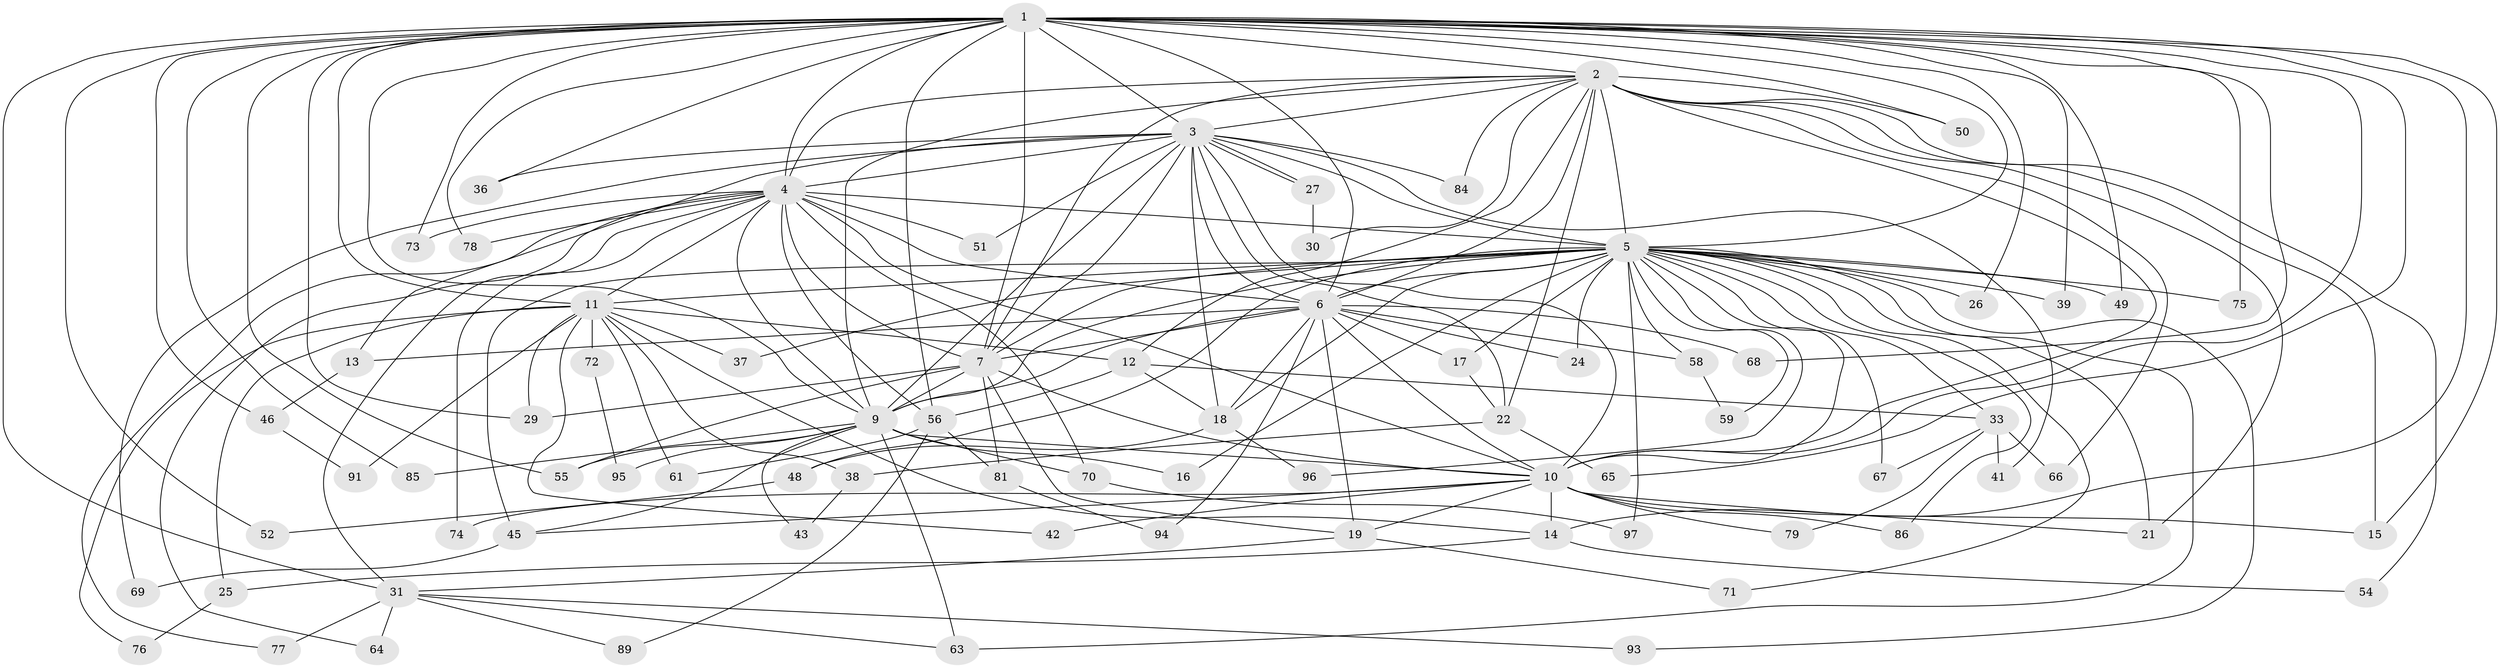 // Generated by graph-tools (version 1.1) at 2025/51/02/27/25 19:51:46]
// undirected, 76 vertices, 183 edges
graph export_dot {
graph [start="1"]
  node [color=gray90,style=filled];
  1 [super="+60"];
  2 [super="+23"];
  3 [super="+44"];
  4 [super="+20"];
  5 [super="+8"];
  6 [super="+28"];
  7 [super="+92"];
  9 [super="+88"];
  10 [super="+47"];
  11 [super="+57"];
  12 [super="+83"];
  13;
  14 [super="+80"];
  15;
  16;
  17;
  18 [super="+34"];
  19 [super="+53"];
  21;
  22 [super="+32"];
  24;
  25;
  26;
  27;
  29 [super="+40"];
  30;
  31 [super="+35"];
  33;
  36;
  37;
  38;
  39;
  41;
  42;
  43;
  45 [super="+82"];
  46;
  48;
  49;
  50;
  51;
  52;
  54;
  55 [super="+90"];
  56 [super="+62"];
  58;
  59;
  61;
  63 [super="+87"];
  64;
  65;
  66;
  67;
  68;
  69;
  70;
  71;
  72;
  73;
  74;
  75;
  76;
  77;
  78;
  79;
  81;
  84;
  85;
  86;
  89;
  91;
  93;
  94;
  95;
  96;
  97;
  1 -- 2;
  1 -- 3;
  1 -- 4 [weight=2];
  1 -- 5 [weight=2];
  1 -- 6;
  1 -- 7 [weight=2];
  1 -- 9;
  1 -- 10;
  1 -- 11;
  1 -- 26;
  1 -- 31;
  1 -- 36;
  1 -- 39;
  1 -- 46;
  1 -- 49;
  1 -- 50;
  1 -- 52;
  1 -- 55;
  1 -- 56;
  1 -- 65;
  1 -- 68;
  1 -- 75;
  1 -- 78;
  1 -- 85;
  1 -- 29;
  1 -- 73;
  1 -- 15;
  1 -- 14;
  2 -- 3;
  2 -- 4;
  2 -- 5 [weight=2];
  2 -- 6;
  2 -- 7;
  2 -- 9;
  2 -- 10 [weight=2];
  2 -- 12;
  2 -- 15;
  2 -- 22;
  2 -- 50;
  2 -- 54;
  2 -- 66;
  2 -- 84;
  2 -- 21;
  2 -- 30;
  3 -- 4;
  3 -- 5 [weight=2];
  3 -- 6;
  3 -- 7 [weight=2];
  3 -- 9;
  3 -- 10;
  3 -- 13;
  3 -- 18;
  3 -- 27;
  3 -- 27;
  3 -- 36;
  3 -- 41;
  3 -- 51;
  3 -- 84;
  3 -- 69;
  3 -- 22;
  4 -- 5 [weight=2];
  4 -- 6;
  4 -- 7;
  4 -- 9;
  4 -- 10;
  4 -- 31;
  4 -- 51;
  4 -- 64;
  4 -- 70;
  4 -- 73;
  4 -- 74;
  4 -- 78;
  4 -- 77;
  4 -- 11;
  4 -- 56;
  5 -- 6 [weight=2];
  5 -- 7 [weight=2];
  5 -- 9 [weight=2];
  5 -- 10 [weight=2];
  5 -- 11;
  5 -- 21;
  5 -- 24;
  5 -- 33;
  5 -- 45 [weight=2];
  5 -- 49;
  5 -- 71;
  5 -- 93;
  5 -- 67;
  5 -- 75;
  5 -- 16;
  5 -- 17;
  5 -- 86;
  5 -- 26;
  5 -- 96;
  5 -- 97;
  5 -- 37;
  5 -- 39;
  5 -- 48;
  5 -- 58;
  5 -- 59;
  5 -- 63;
  5 -- 18;
  6 -- 7;
  6 -- 9;
  6 -- 10;
  6 -- 13;
  6 -- 17;
  6 -- 18;
  6 -- 19;
  6 -- 24;
  6 -- 58;
  6 -- 68;
  6 -- 94;
  7 -- 9;
  7 -- 10;
  7 -- 19;
  7 -- 29;
  7 -- 81;
  7 -- 55;
  9 -- 10;
  9 -- 16;
  9 -- 43;
  9 -- 55;
  9 -- 63;
  9 -- 70;
  9 -- 85;
  9 -- 95;
  9 -- 45;
  10 -- 14;
  10 -- 15;
  10 -- 21;
  10 -- 42;
  10 -- 45;
  10 -- 74;
  10 -- 79;
  10 -- 86;
  10 -- 19;
  11 -- 12;
  11 -- 14;
  11 -- 25;
  11 -- 29;
  11 -- 37;
  11 -- 38;
  11 -- 42;
  11 -- 72 [weight=2];
  11 -- 91;
  11 -- 76;
  11 -- 61;
  12 -- 33;
  12 -- 56;
  12 -- 18;
  13 -- 46;
  14 -- 25;
  14 -- 54;
  17 -- 22;
  18 -- 48;
  18 -- 96;
  19 -- 71;
  19 -- 31;
  22 -- 38;
  22 -- 65;
  25 -- 76;
  27 -- 30;
  31 -- 64;
  31 -- 77;
  31 -- 89;
  31 -- 93;
  31 -- 63;
  33 -- 41;
  33 -- 66;
  33 -- 67;
  33 -- 79;
  38 -- 43;
  45 -- 69;
  46 -- 91;
  48 -- 52;
  56 -- 61;
  56 -- 81;
  56 -- 89;
  58 -- 59;
  70 -- 97;
  72 -- 95;
  81 -- 94;
}
